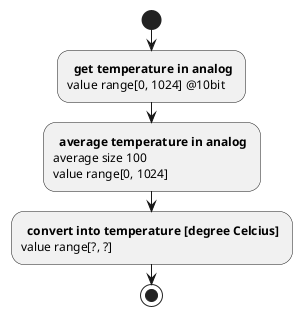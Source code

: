 @startuml

start

: ** get temperature in analog **
value range[0, 1024] @10bit;


: ** average temperature in analog **
average size 100
value range[0, 1024];

: ** convert into temperature [degree Celcius] **
value range[?, ?];

stop

@enduml
